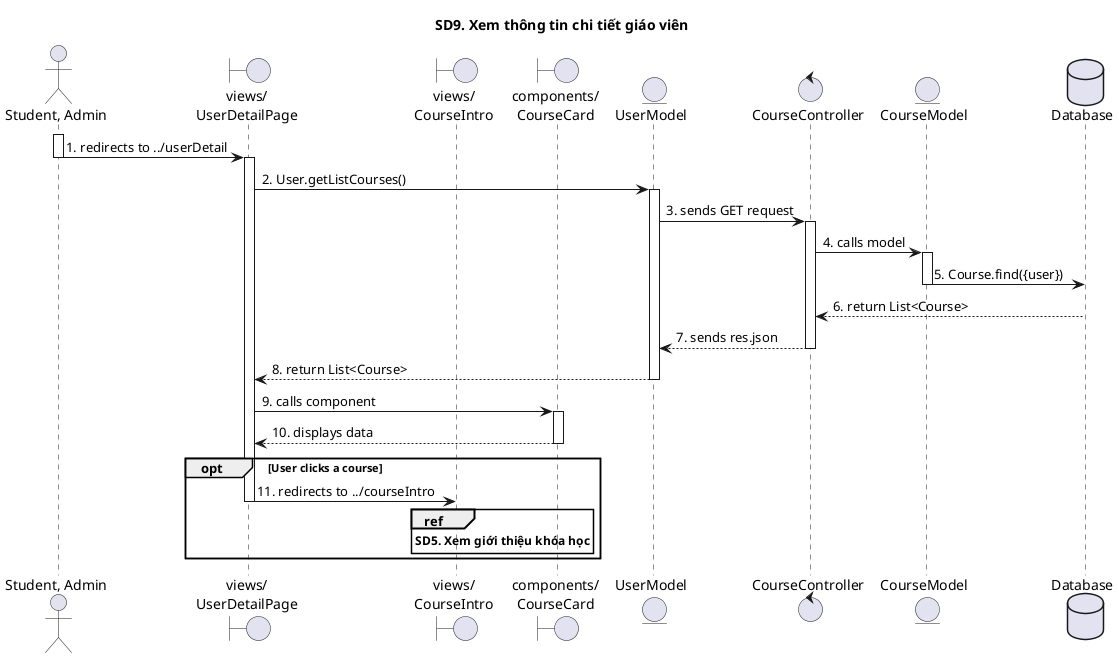 @startuml

title SD9. Xem thông tin chi tiết giáo viên

actor "Student, Admin" as Actor
boundary "views/\nUserDetailPage" as UserDetailPage
boundary "views/\nCourseIntro" as CourseIntro
boundary "components/\nCourseCard" as CourseCard
entity "UserModel"
control "CourseController"
entity "CourseModel"
database "Database" as Database

activate Actor
Actor -> UserDetailPage: 1. redirects to ../userDetail
deactivate Actor
activate UserDetailPage
UserDetailPage -> UserModel: 2. User.getListCourses()
activate UserModel
UserModel -> CourseController: 3. sends GET request
activate CourseController
CourseController -> CourseModel: 4. calls model
activate CourseModel
CourseModel -> Database: 5. Course.find({user})
deactivate CourseModel
Database --> CourseController: 6. return List<Course>
deactivate Database
CourseController --> UserModel: 7. sends res.json
deactivate CourseController
UserModel --> UserDetailPage: 8. return List<Course>
deactivate UserModel
UserDetailPage -> CourseCard: 9. calls component
activate CourseCard
CourseCard --> UserDetailPage: 10. displays data
deactivate CourseCard

opt User clicks a course
UserDetailPage -> CourseIntro: 11. redirects to ../courseIntro
deactivate UserDetailPage
ref over CourseIntro
**SD5. Xem giới thiệu khóa học**
end ref
end

@enduml